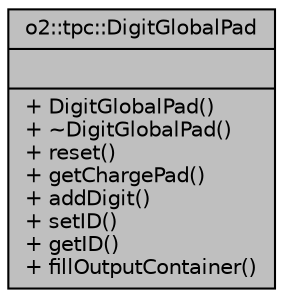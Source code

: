 digraph "o2::tpc::DigitGlobalPad"
{
 // INTERACTIVE_SVG=YES
  bgcolor="transparent";
  edge [fontname="Helvetica",fontsize="10",labelfontname="Helvetica",labelfontsize="10"];
  node [fontname="Helvetica",fontsize="10",shape=record];
  Node1 [label="{o2::tpc::DigitGlobalPad\n||+ DigitGlobalPad()\l+ ~DigitGlobalPad()\l+ reset()\l+ getChargePad()\l+ addDigit()\l+ setID()\l+ getID()\l+ fillOutputContainer()\l}",height=0.2,width=0.4,color="black", fillcolor="grey75", style="filled", fontcolor="black"];
}
